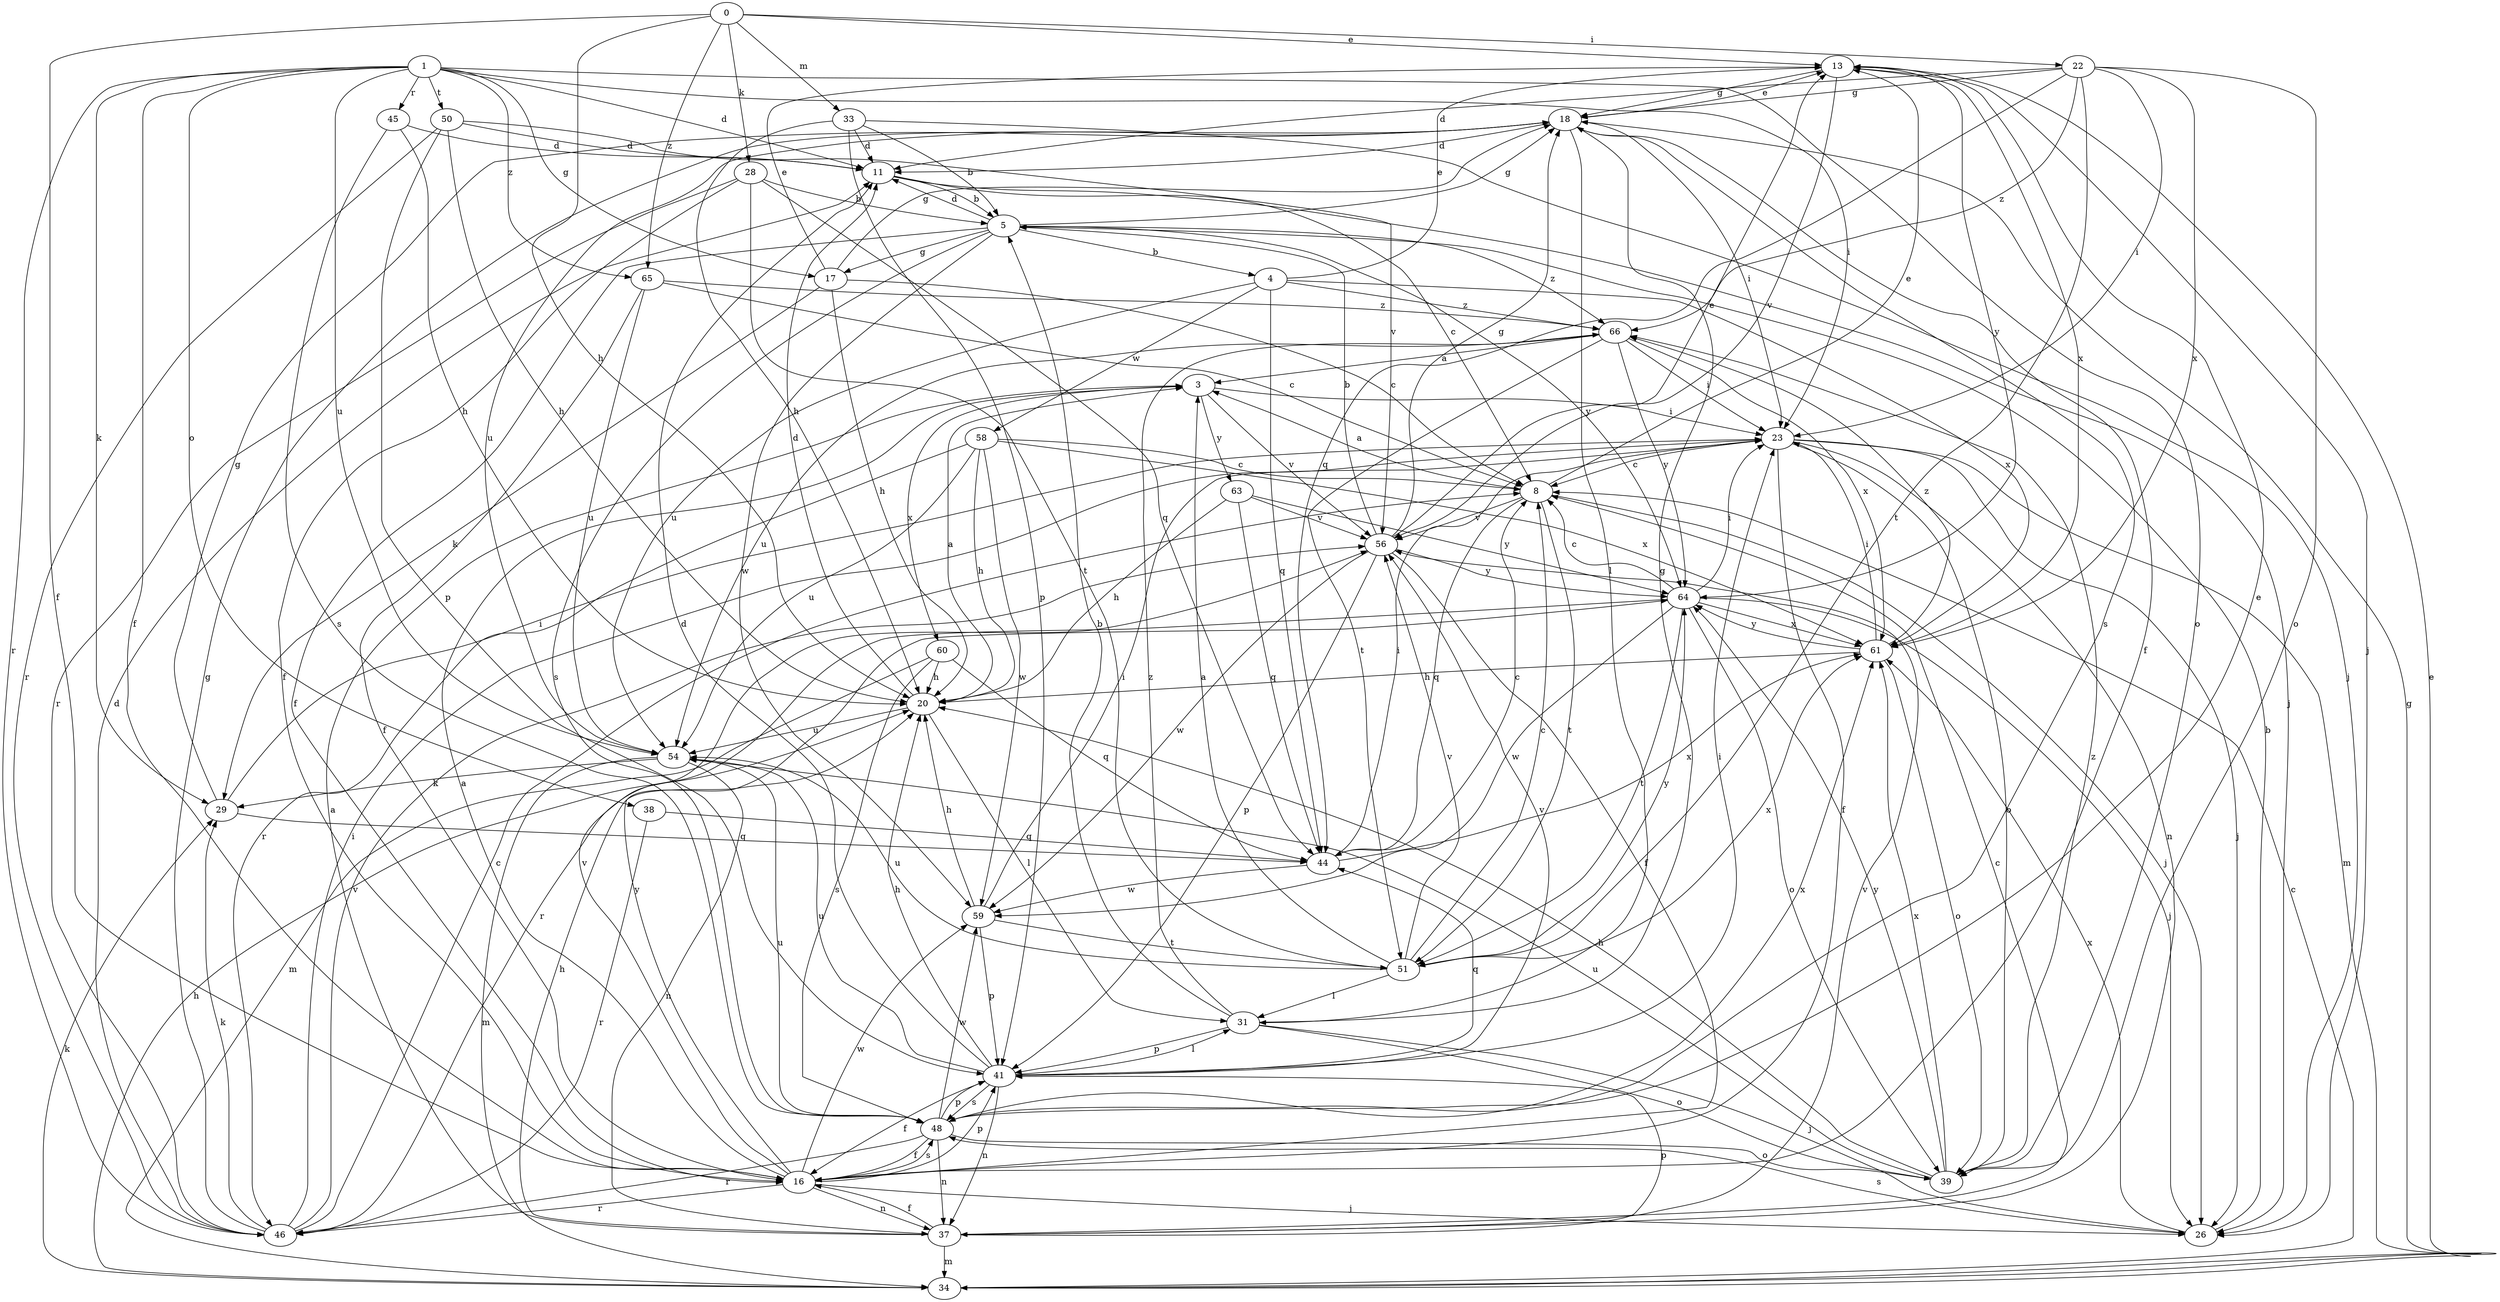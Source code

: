 strict digraph  {
0;
1;
3;
4;
5;
8;
11;
13;
16;
17;
18;
20;
22;
23;
26;
28;
29;
31;
33;
34;
37;
38;
39;
41;
44;
45;
46;
48;
50;
51;
54;
56;
58;
59;
60;
61;
63;
64;
65;
66;
0 -> 13  [label=e];
0 -> 16  [label=f];
0 -> 20  [label=h];
0 -> 22  [label=i];
0 -> 28  [label=k];
0 -> 33  [label=m];
0 -> 65  [label=z];
1 -> 11  [label=d];
1 -> 16  [label=f];
1 -> 17  [label=g];
1 -> 23  [label=i];
1 -> 29  [label=k];
1 -> 38  [label=o];
1 -> 39  [label=o];
1 -> 45  [label=r];
1 -> 46  [label=r];
1 -> 50  [label=t];
1 -> 54  [label=u];
1 -> 65  [label=z];
3 -> 23  [label=i];
3 -> 56  [label=v];
3 -> 60  [label=x];
3 -> 63  [label=y];
4 -> 13  [label=e];
4 -> 44  [label=q];
4 -> 54  [label=u];
4 -> 58  [label=w];
4 -> 61  [label=x];
4 -> 66  [label=z];
5 -> 4  [label=b];
5 -> 11  [label=d];
5 -> 16  [label=f];
5 -> 17  [label=g];
5 -> 18  [label=g];
5 -> 48  [label=s];
5 -> 59  [label=w];
5 -> 64  [label=y];
5 -> 66  [label=z];
8 -> 3  [label=a];
8 -> 13  [label=e];
8 -> 26  [label=j];
8 -> 44  [label=q];
8 -> 51  [label=t];
8 -> 56  [label=v];
11 -> 5  [label=b];
11 -> 8  [label=c];
11 -> 26  [label=j];
13 -> 18  [label=g];
13 -> 26  [label=j];
13 -> 56  [label=v];
13 -> 61  [label=x];
13 -> 64  [label=y];
16 -> 3  [label=a];
16 -> 26  [label=j];
16 -> 37  [label=n];
16 -> 41  [label=p];
16 -> 46  [label=r];
16 -> 48  [label=s];
16 -> 56  [label=v];
16 -> 59  [label=w];
16 -> 64  [label=y];
17 -> 8  [label=c];
17 -> 13  [label=e];
17 -> 18  [label=g];
17 -> 20  [label=h];
17 -> 29  [label=k];
18 -> 11  [label=d];
18 -> 13  [label=e];
18 -> 16  [label=f];
18 -> 23  [label=i];
18 -> 31  [label=l];
18 -> 48  [label=s];
18 -> 54  [label=u];
20 -> 3  [label=a];
20 -> 11  [label=d];
20 -> 31  [label=l];
20 -> 54  [label=u];
22 -> 11  [label=d];
22 -> 18  [label=g];
22 -> 23  [label=i];
22 -> 39  [label=o];
22 -> 44  [label=q];
22 -> 51  [label=t];
22 -> 61  [label=x];
22 -> 66  [label=z];
23 -> 8  [label=c];
23 -> 16  [label=f];
23 -> 26  [label=j];
23 -> 34  [label=m];
23 -> 37  [label=n];
23 -> 39  [label=o];
26 -> 5  [label=b];
26 -> 48  [label=s];
26 -> 61  [label=x];
28 -> 5  [label=b];
28 -> 16  [label=f];
28 -> 44  [label=q];
28 -> 46  [label=r];
28 -> 51  [label=t];
29 -> 18  [label=g];
29 -> 23  [label=i];
29 -> 44  [label=q];
31 -> 5  [label=b];
31 -> 18  [label=g];
31 -> 26  [label=j];
31 -> 39  [label=o];
31 -> 41  [label=p];
31 -> 66  [label=z];
33 -> 5  [label=b];
33 -> 11  [label=d];
33 -> 20  [label=h];
33 -> 26  [label=j];
33 -> 41  [label=p];
34 -> 8  [label=c];
34 -> 13  [label=e];
34 -> 18  [label=g];
34 -> 20  [label=h];
34 -> 29  [label=k];
37 -> 3  [label=a];
37 -> 8  [label=c];
37 -> 16  [label=f];
37 -> 20  [label=h];
37 -> 34  [label=m];
37 -> 41  [label=p];
37 -> 56  [label=v];
38 -> 44  [label=q];
38 -> 46  [label=r];
39 -> 20  [label=h];
39 -> 54  [label=u];
39 -> 61  [label=x];
39 -> 64  [label=y];
39 -> 66  [label=z];
41 -> 11  [label=d];
41 -> 16  [label=f];
41 -> 20  [label=h];
41 -> 23  [label=i];
41 -> 31  [label=l];
41 -> 37  [label=n];
41 -> 44  [label=q];
41 -> 48  [label=s];
41 -> 54  [label=u];
41 -> 56  [label=v];
44 -> 8  [label=c];
44 -> 23  [label=i];
44 -> 59  [label=w];
44 -> 61  [label=x];
45 -> 11  [label=d];
45 -> 20  [label=h];
45 -> 48  [label=s];
46 -> 8  [label=c];
46 -> 11  [label=d];
46 -> 18  [label=g];
46 -> 23  [label=i];
46 -> 29  [label=k];
46 -> 56  [label=v];
48 -> 13  [label=e];
48 -> 16  [label=f];
48 -> 37  [label=n];
48 -> 39  [label=o];
48 -> 41  [label=p];
48 -> 46  [label=r];
48 -> 54  [label=u];
48 -> 59  [label=w];
48 -> 61  [label=x];
50 -> 11  [label=d];
50 -> 20  [label=h];
50 -> 41  [label=p];
50 -> 46  [label=r];
50 -> 56  [label=v];
51 -> 3  [label=a];
51 -> 8  [label=c];
51 -> 31  [label=l];
51 -> 54  [label=u];
51 -> 56  [label=v];
51 -> 61  [label=x];
51 -> 64  [label=y];
54 -> 29  [label=k];
54 -> 34  [label=m];
54 -> 37  [label=n];
56 -> 5  [label=b];
56 -> 13  [label=e];
56 -> 16  [label=f];
56 -> 18  [label=g];
56 -> 41  [label=p];
56 -> 59  [label=w];
56 -> 64  [label=y];
58 -> 8  [label=c];
58 -> 20  [label=h];
58 -> 46  [label=r];
58 -> 54  [label=u];
58 -> 59  [label=w];
58 -> 61  [label=x];
59 -> 20  [label=h];
59 -> 23  [label=i];
59 -> 41  [label=p];
59 -> 51  [label=t];
60 -> 20  [label=h];
60 -> 34  [label=m];
60 -> 44  [label=q];
60 -> 48  [label=s];
61 -> 20  [label=h];
61 -> 23  [label=i];
61 -> 39  [label=o];
61 -> 64  [label=y];
61 -> 66  [label=z];
63 -> 20  [label=h];
63 -> 44  [label=q];
63 -> 56  [label=v];
63 -> 64  [label=y];
64 -> 8  [label=c];
64 -> 23  [label=i];
64 -> 26  [label=j];
64 -> 39  [label=o];
64 -> 46  [label=r];
64 -> 51  [label=t];
64 -> 59  [label=w];
64 -> 61  [label=x];
65 -> 8  [label=c];
65 -> 16  [label=f];
65 -> 54  [label=u];
65 -> 66  [label=z];
66 -> 3  [label=a];
66 -> 23  [label=i];
66 -> 51  [label=t];
66 -> 54  [label=u];
66 -> 61  [label=x];
66 -> 64  [label=y];
}
